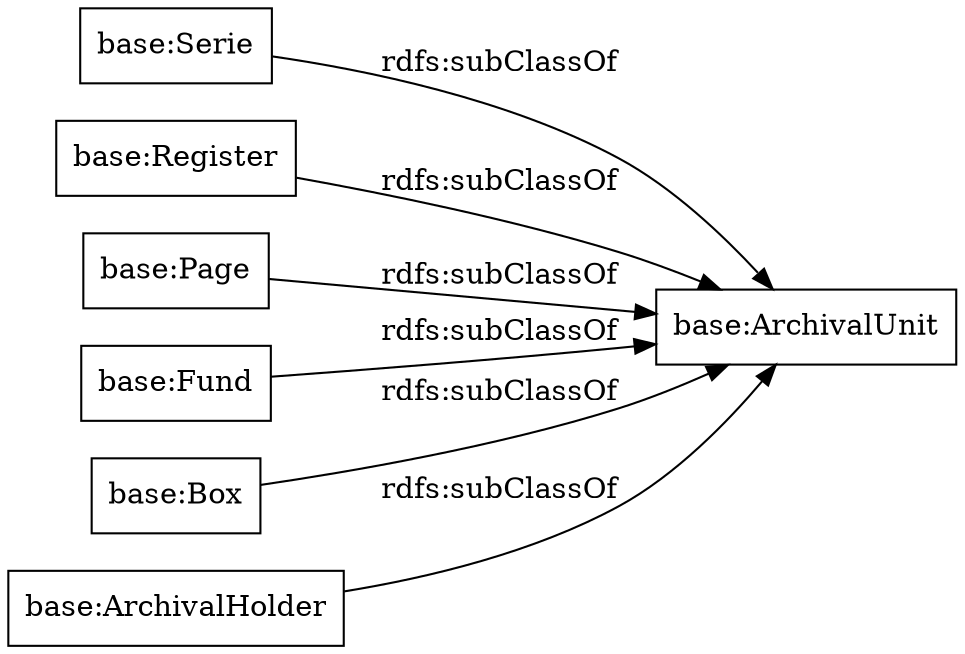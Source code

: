 digraph ar2dtool_diagram { 
rankdir=LR;
size="1000"
node [shape = rectangle, color="black"]; "base:Serie" "base:Register" "base:Page" "base:Fund" "base:Box" "base:ArchivalUnit" "base:ArchivalHolder" ; /*classes style*/
	"base:Fund" -> "base:ArchivalUnit" [ label = "rdfs:subClassOf" ];
	"base:Register" -> "base:ArchivalUnit" [ label = "rdfs:subClassOf" ];
	"base:Serie" -> "base:ArchivalUnit" [ label = "rdfs:subClassOf" ];
	"base:ArchivalHolder" -> "base:ArchivalUnit" [ label = "rdfs:subClassOf" ];
	"base:Box" -> "base:ArchivalUnit" [ label = "rdfs:subClassOf" ];
	"base:Page" -> "base:ArchivalUnit" [ label = "rdfs:subClassOf" ];

}
